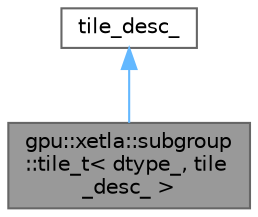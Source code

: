digraph "gpu::xetla::subgroup::tile_t&lt; dtype_, tile_desc_ &gt;"
{
 // LATEX_PDF_SIZE
  bgcolor="transparent";
  edge [fontname=Helvetica,fontsize=10,labelfontname=Helvetica,labelfontsize=10];
  node [fontname=Helvetica,fontsize=10,shape=box,height=0.2,width=0.4];
  Node1 [id="Node000001",label="gpu::xetla::subgroup\l::tile_t\< dtype_, tile\l_desc_ \>",height=0.2,width=0.4,color="gray40", fillcolor="grey60", style="filled", fontcolor="black",tooltip="Is a struct contains some register file."];
  Node2 -> Node1 [id="edge1_Node000001_Node000002",dir="back",color="steelblue1",style="solid",tooltip=" "];
  Node2 [id="Node000002",label="tile_desc_",height=0.2,width=0.4,color="gray40", fillcolor="white", style="filled",tooltip=" "];
}
